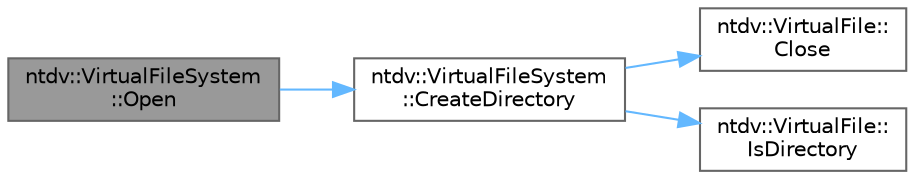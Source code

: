 digraph "ntdv::VirtualFileSystem::Open"
{
 // LATEX_PDF_SIZE
  bgcolor="transparent";
  edge [fontname=Helvetica,fontsize=10,labelfontname=Helvetica,labelfontsize=10];
  node [fontname=Helvetica,fontsize=10,shape=box,height=0.2,width=0.4];
  rankdir="LR";
  Node1 [id="Node000001",label="ntdv::VirtualFileSystem\l::Open",height=0.2,width=0.4,color="gray40", fillcolor="grey60", style="filled", fontcolor="black",tooltip=" "];
  Node1 -> Node2 [id="edge1_Node000001_Node000002",color="steelblue1",style="solid",tooltip=" "];
  Node2 [id="Node000002",label="ntdv::VirtualFileSystem\l::CreateDirectory",height=0.2,width=0.4,color="grey40", fillcolor="white", style="filled",URL="$classntdv_1_1_virtual_file_system.html#a129b16720b975b33c4a15f9c26d5b60c",tooltip=" "];
  Node2 -> Node3 [id="edge2_Node000002_Node000003",color="steelblue1",style="solid",tooltip=" "];
  Node3 [id="Node000003",label="ntdv::VirtualFile::\lClose",height=0.2,width=0.4,color="grey40", fillcolor="white", style="filled",URL="$classntdv_1_1_virtual_file.html#a0596a64b4c59947b14bbc08147280a92",tooltip=" "];
  Node2 -> Node4 [id="edge3_Node000002_Node000004",color="steelblue1",style="solid",tooltip=" "];
  Node4 [id="Node000004",label="ntdv::VirtualFile::\lIsDirectory",height=0.2,width=0.4,color="grey40", fillcolor="white", style="filled",URL="$classntdv_1_1_virtual_file.html#a88db04bf20f2301ba88ee4b0439bdfe7",tooltip=" "];
}
